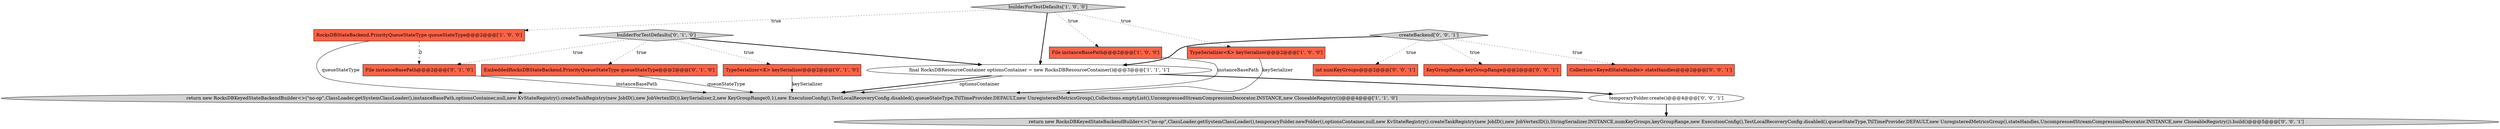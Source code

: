 digraph {
4 [style = filled, label = "RocksDBStateBackend.PriorityQueueStateType queueStateType@@@2@@@['1', '0', '0']", fillcolor = tomato, shape = box image = "AAA1AAABBB1BBB"];
5 [style = filled, label = "builderForTestDefaults['1', '0', '0']", fillcolor = lightgray, shape = diamond image = "AAA0AAABBB1BBB"];
7 [style = filled, label = "TypeSerializer<K> keySerializer@@@2@@@['0', '1', '0']", fillcolor = tomato, shape = box image = "AAA0AAABBB2BBB"];
3 [style = filled, label = "final RocksDBResourceContainer optionsContainer = new RocksDBResourceContainer()@@@3@@@['1', '1', '1']", fillcolor = white, shape = ellipse image = "AAA0AAABBB1BBB"];
12 [style = filled, label = "createBackend['0', '0', '1']", fillcolor = lightgray, shape = diamond image = "AAA0AAABBB3BBB"];
1 [style = filled, label = "return new RocksDBKeyedStateBackendBuilder<>(\"no-op\",ClassLoader.getSystemClassLoader(),instanceBasePath,optionsContainer,null,new KvStateRegistry().createTaskRegistry(new JobID(),new JobVertexID()),keySerializer,2,new KeyGroupRange(0,1),new ExecutionConfig(),TestLocalRecoveryConfig.disabled(),queueStateType,TtlTimeProvider.DEFAULT,new UnregisteredMetricsGroup(),Collections.emptyList(),UncompressedStreamCompressionDecorator.INSTANCE,new CloseableRegistry())@@@4@@@['1', '1', '0']", fillcolor = lightgray, shape = ellipse image = "AAA0AAABBB1BBB"];
10 [style = filled, label = "int numKeyGroups@@@2@@@['0', '0', '1']", fillcolor = tomato, shape = box image = "AAA0AAABBB3BBB"];
0 [style = filled, label = "File instanceBasePath@@@2@@@['1', '0', '0']", fillcolor = tomato, shape = box image = "AAA0AAABBB1BBB"];
8 [style = filled, label = "builderForTestDefaults['0', '1', '0']", fillcolor = lightgray, shape = diamond image = "AAA0AAABBB2BBB"];
9 [style = filled, label = "File instanceBasePath@@@2@@@['0', '1', '0']", fillcolor = tomato, shape = box image = "AAA1AAABBB2BBB"];
13 [style = filled, label = "KeyGroupRange keyGroupRange@@@2@@@['0', '0', '1']", fillcolor = tomato, shape = box image = "AAA0AAABBB3BBB"];
15 [style = filled, label = "return new RocksDBKeyedStateBackendBuilder<>(\"no-op\",ClassLoader.getSystemClassLoader(),temporaryFolder.newFolder(),optionsContainer,null,new KvStateRegistry().createTaskRegistry(new JobID(),new JobVertexID()),StringSerializer.INSTANCE,numKeyGroups,keyGroupRange,new ExecutionConfig(),TestLocalRecoveryConfig.disabled(),queueStateType,TtlTimeProvider.DEFAULT,new UnregisteredMetricsGroup(),stateHandles,UncompressedStreamCompressionDecorator.INSTANCE,new CloseableRegistry()).build()@@@5@@@['0', '0', '1']", fillcolor = lightgray, shape = ellipse image = "AAA0AAABBB3BBB"];
14 [style = filled, label = "temporaryFolder.create()@@@4@@@['0', '0', '1']", fillcolor = white, shape = ellipse image = "AAA0AAABBB3BBB"];
6 [style = filled, label = "EmbeddedRocksDBStateBackend.PriorityQueueStateType queueStateType@@@2@@@['0', '1', '0']", fillcolor = tomato, shape = box image = "AAA0AAABBB2BBB"];
2 [style = filled, label = "TypeSerializer<K> keySerializer@@@2@@@['1', '0', '0']", fillcolor = tomato, shape = box image = "AAA0AAABBB1BBB"];
11 [style = filled, label = "Collection<KeyedStateHandle> stateHandles@@@2@@@['0', '0', '1']", fillcolor = tomato, shape = box image = "AAA0AAABBB3BBB"];
5->3 [style = bold, label=""];
0->1 [style = solid, label="instanceBasePath"];
3->1 [style = bold, label=""];
3->14 [style = bold, label=""];
8->3 [style = bold, label=""];
9->1 [style = solid, label="instanceBasePath"];
2->1 [style = solid, label="keySerializer"];
8->7 [style = dotted, label="true"];
5->0 [style = dotted, label="true"];
5->4 [style = dotted, label="true"];
12->11 [style = dotted, label="true"];
4->9 [style = dashed, label="0"];
12->13 [style = dotted, label="true"];
8->6 [style = dotted, label="true"];
12->10 [style = dotted, label="true"];
4->1 [style = solid, label="queueStateType"];
7->1 [style = solid, label="keySerializer"];
14->15 [style = bold, label=""];
6->1 [style = solid, label="queueStateType"];
12->3 [style = bold, label=""];
8->9 [style = dotted, label="true"];
5->2 [style = dotted, label="true"];
3->1 [style = solid, label="optionsContainer"];
}
